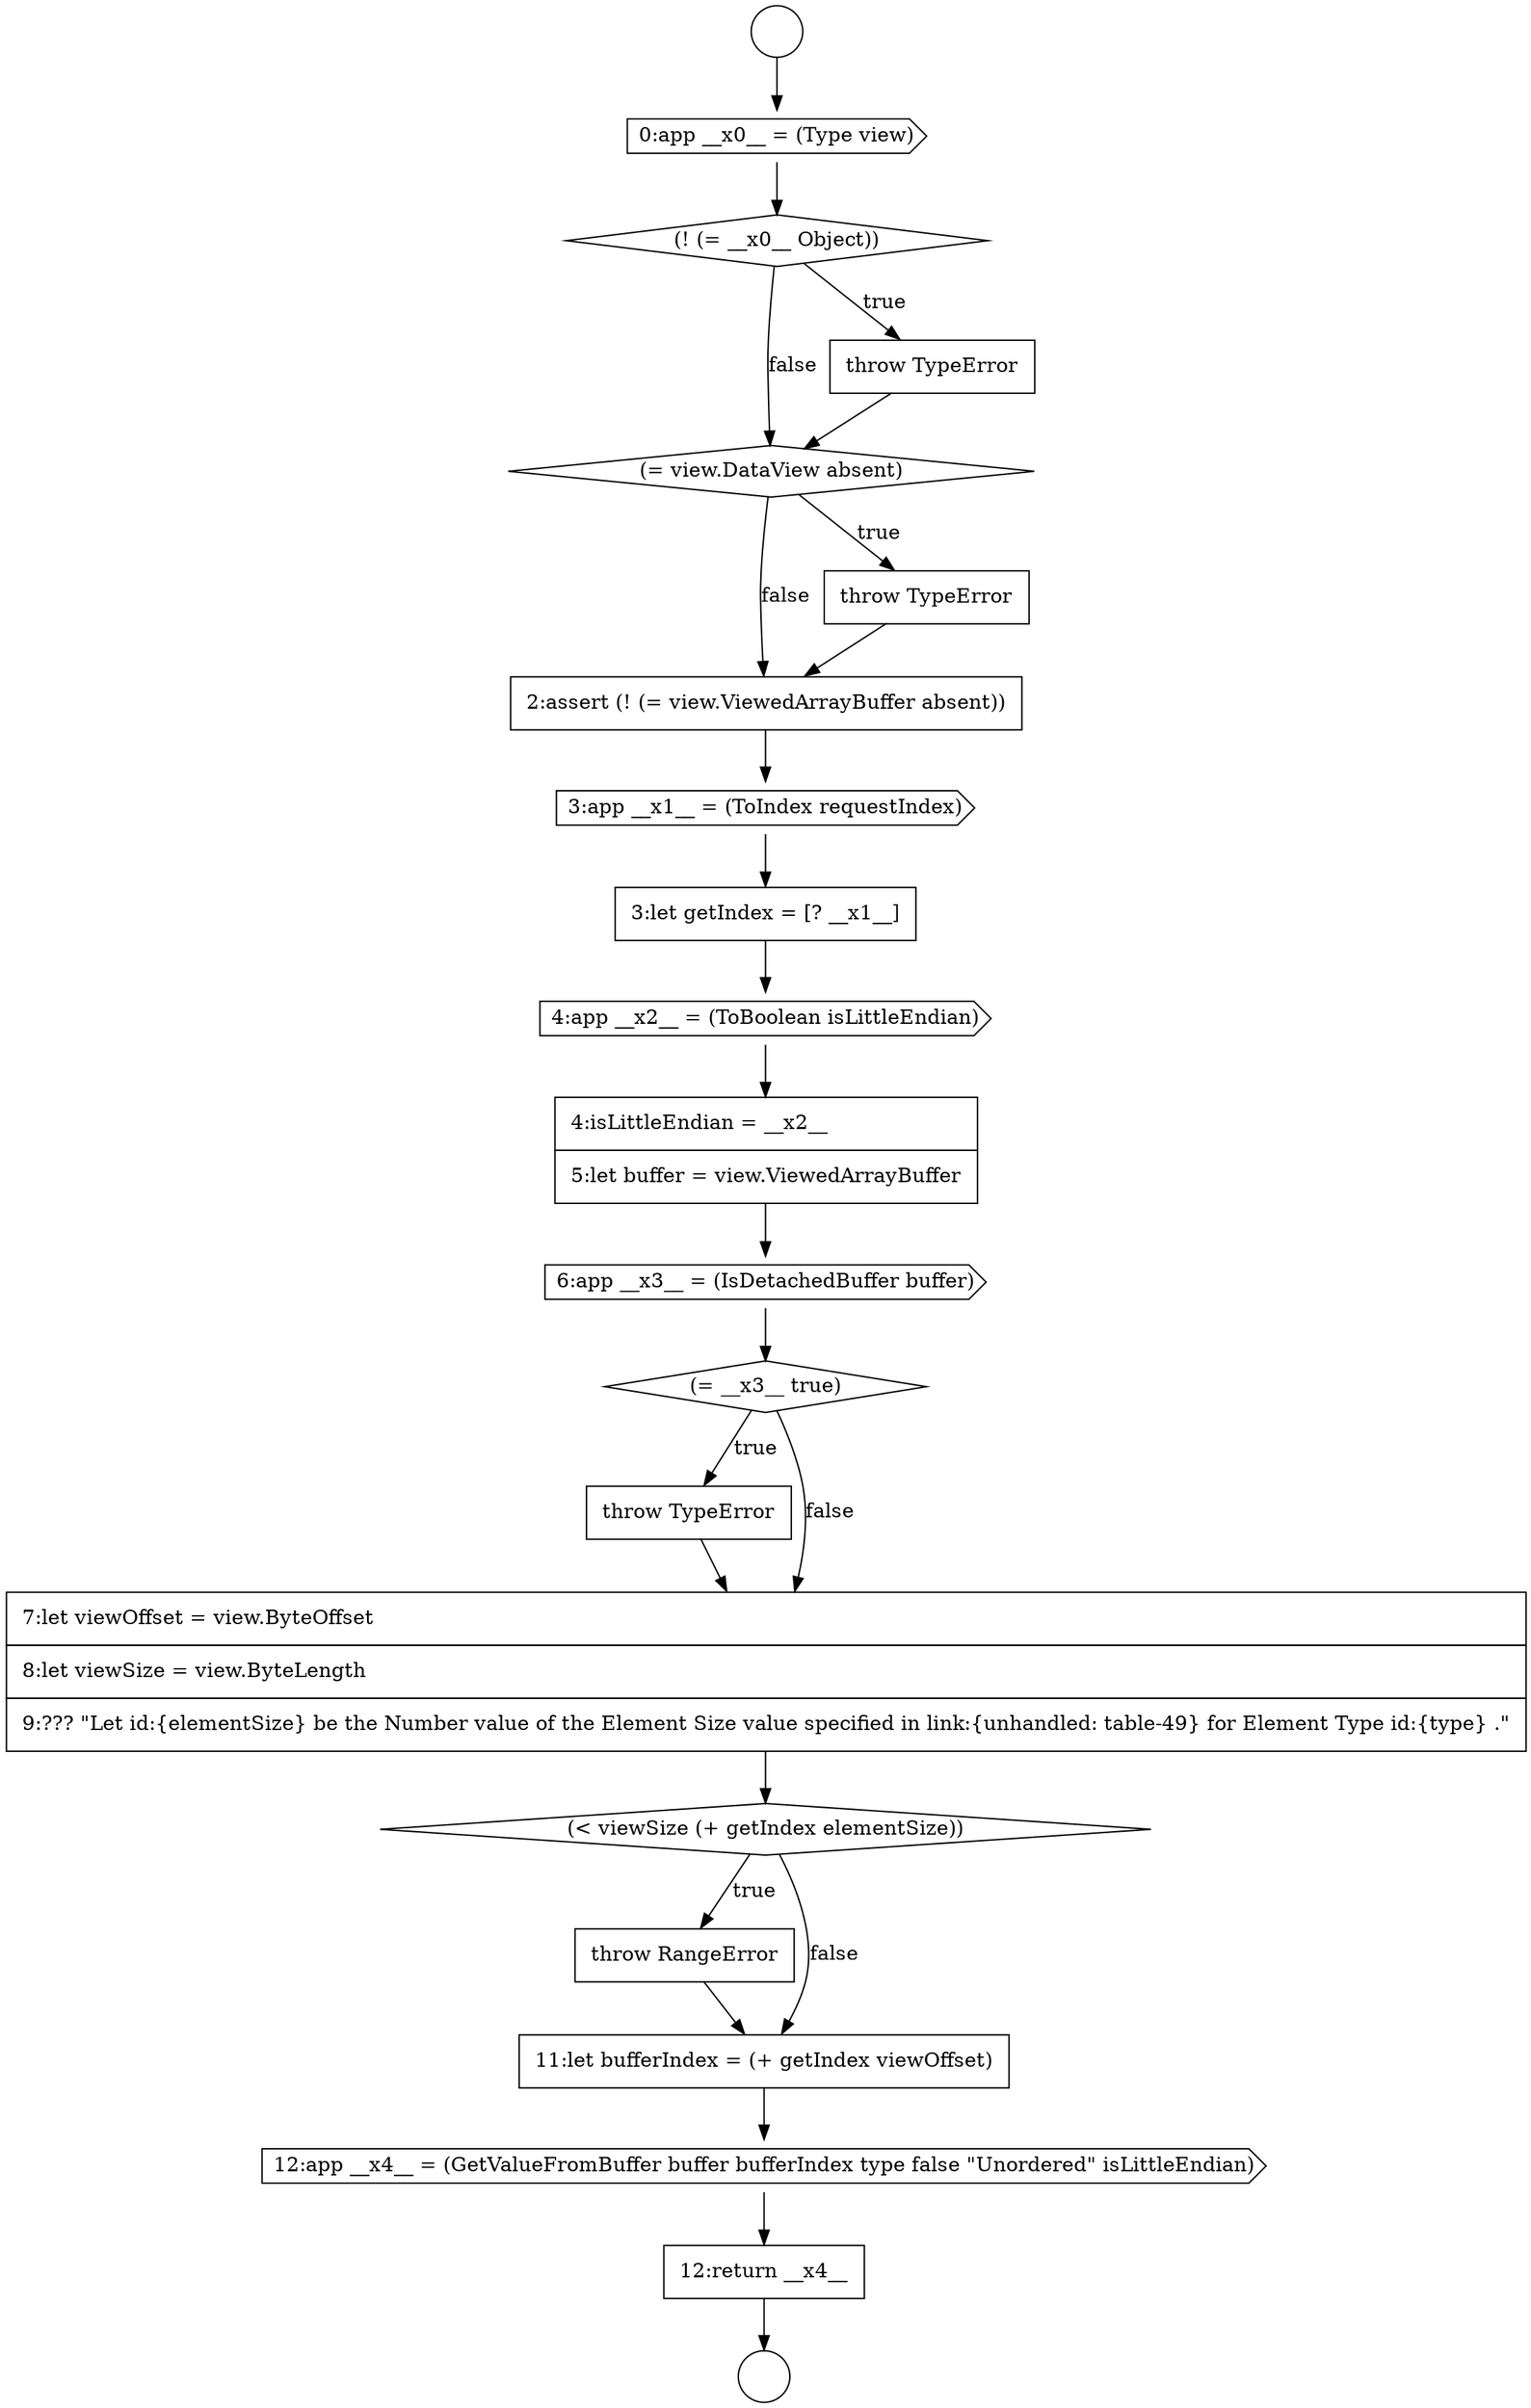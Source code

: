 digraph {
  node16701 [shape=diamond, label=<<font color="black">(= view.DataView absent)</font>> color="black" fillcolor="white" style=filled]
  node16712 [shape=diamond, label=<<font color="black">(&lt; viewSize (+ getIndex elementSize))</font>> color="black" fillcolor="white" style=filled]
  node16716 [shape=none, margin=0, label=<<font color="black">
    <table border="0" cellborder="1" cellspacing="0" cellpadding="10">
      <tr><td align="left">12:return __x4__</td></tr>
    </table>
  </font>> color="black" fillcolor="white" style=filled]
  node16697 [shape=circle label=" " color="black" fillcolor="white" style=filled]
  node16704 [shape=cds, label=<<font color="black">3:app __x1__ = (ToIndex requestIndex)</font>> color="black" fillcolor="white" style=filled]
  node16705 [shape=none, margin=0, label=<<font color="black">
    <table border="0" cellborder="1" cellspacing="0" cellpadding="10">
      <tr><td align="left">3:let getIndex = [? __x1__]</td></tr>
    </table>
  </font>> color="black" fillcolor="white" style=filled]
  node16709 [shape=diamond, label=<<font color="black">(= __x3__ true)</font>> color="black" fillcolor="white" style=filled]
  node16703 [shape=none, margin=0, label=<<font color="black">
    <table border="0" cellborder="1" cellspacing="0" cellpadding="10">
      <tr><td align="left">2:assert (! (= view.ViewedArrayBuffer absent))</td></tr>
    </table>
  </font>> color="black" fillcolor="white" style=filled]
  node16706 [shape=cds, label=<<font color="black">4:app __x2__ = (ToBoolean isLittleEndian)</font>> color="black" fillcolor="white" style=filled]
  node16699 [shape=diamond, label=<<font color="black">(! (= __x0__ Object))</font>> color="black" fillcolor="white" style=filled]
  node16710 [shape=none, margin=0, label=<<font color="black">
    <table border="0" cellborder="1" cellspacing="0" cellpadding="10">
      <tr><td align="left">throw TypeError</td></tr>
    </table>
  </font>> color="black" fillcolor="white" style=filled]
  node16702 [shape=none, margin=0, label=<<font color="black">
    <table border="0" cellborder="1" cellspacing="0" cellpadding="10">
      <tr><td align="left">throw TypeError</td></tr>
    </table>
  </font>> color="black" fillcolor="white" style=filled]
  node16708 [shape=cds, label=<<font color="black">6:app __x3__ = (IsDetachedBuffer buffer)</font>> color="black" fillcolor="white" style=filled]
  node16698 [shape=cds, label=<<font color="black">0:app __x0__ = (Type view)</font>> color="black" fillcolor="white" style=filled]
  node16713 [shape=none, margin=0, label=<<font color="black">
    <table border="0" cellborder="1" cellspacing="0" cellpadding="10">
      <tr><td align="left">throw RangeError</td></tr>
    </table>
  </font>> color="black" fillcolor="white" style=filled]
  node16700 [shape=none, margin=0, label=<<font color="black">
    <table border="0" cellborder="1" cellspacing="0" cellpadding="10">
      <tr><td align="left">throw TypeError</td></tr>
    </table>
  </font>> color="black" fillcolor="white" style=filled]
  node16715 [shape=cds, label=<<font color="black">12:app __x4__ = (GetValueFromBuffer buffer bufferIndex type false &quot;Unordered&quot; isLittleEndian)</font>> color="black" fillcolor="white" style=filled]
  node16714 [shape=none, margin=0, label=<<font color="black">
    <table border="0" cellborder="1" cellspacing="0" cellpadding="10">
      <tr><td align="left">11:let bufferIndex = (+ getIndex viewOffset)</td></tr>
    </table>
  </font>> color="black" fillcolor="white" style=filled]
  node16707 [shape=none, margin=0, label=<<font color="black">
    <table border="0" cellborder="1" cellspacing="0" cellpadding="10">
      <tr><td align="left">4:isLittleEndian = __x2__</td></tr>
      <tr><td align="left">5:let buffer = view.ViewedArrayBuffer</td></tr>
    </table>
  </font>> color="black" fillcolor="white" style=filled]
  node16696 [shape=circle label=" " color="black" fillcolor="white" style=filled]
  node16711 [shape=none, margin=0, label=<<font color="black">
    <table border="0" cellborder="1" cellspacing="0" cellpadding="10">
      <tr><td align="left">7:let viewOffset = view.ByteOffset</td></tr>
      <tr><td align="left">8:let viewSize = view.ByteLength</td></tr>
      <tr><td align="left">9:??? &quot;Let id:{elementSize} be the Number value of the Element Size value specified in link:{unhandled: table-49} for Element Type id:{type} .&quot;</td></tr>
    </table>
  </font>> color="black" fillcolor="white" style=filled]
  node16699 -> node16700 [label=<<font color="black">true</font>> color="black"]
  node16699 -> node16701 [label=<<font color="black">false</font>> color="black"]
  node16715 -> node16716 [ color="black"]
  node16706 -> node16707 [ color="black"]
  node16702 -> node16703 [ color="black"]
  node16703 -> node16704 [ color="black"]
  node16707 -> node16708 [ color="black"]
  node16711 -> node16712 [ color="black"]
  node16704 -> node16705 [ color="black"]
  node16716 -> node16697 [ color="black"]
  node16710 -> node16711 [ color="black"]
  node16696 -> node16698 [ color="black"]
  node16698 -> node16699 [ color="black"]
  node16705 -> node16706 [ color="black"]
  node16708 -> node16709 [ color="black"]
  node16701 -> node16702 [label=<<font color="black">true</font>> color="black"]
  node16701 -> node16703 [label=<<font color="black">false</font>> color="black"]
  node16700 -> node16701 [ color="black"]
  node16709 -> node16710 [label=<<font color="black">true</font>> color="black"]
  node16709 -> node16711 [label=<<font color="black">false</font>> color="black"]
  node16714 -> node16715 [ color="black"]
  node16713 -> node16714 [ color="black"]
  node16712 -> node16713 [label=<<font color="black">true</font>> color="black"]
  node16712 -> node16714 [label=<<font color="black">false</font>> color="black"]
}
